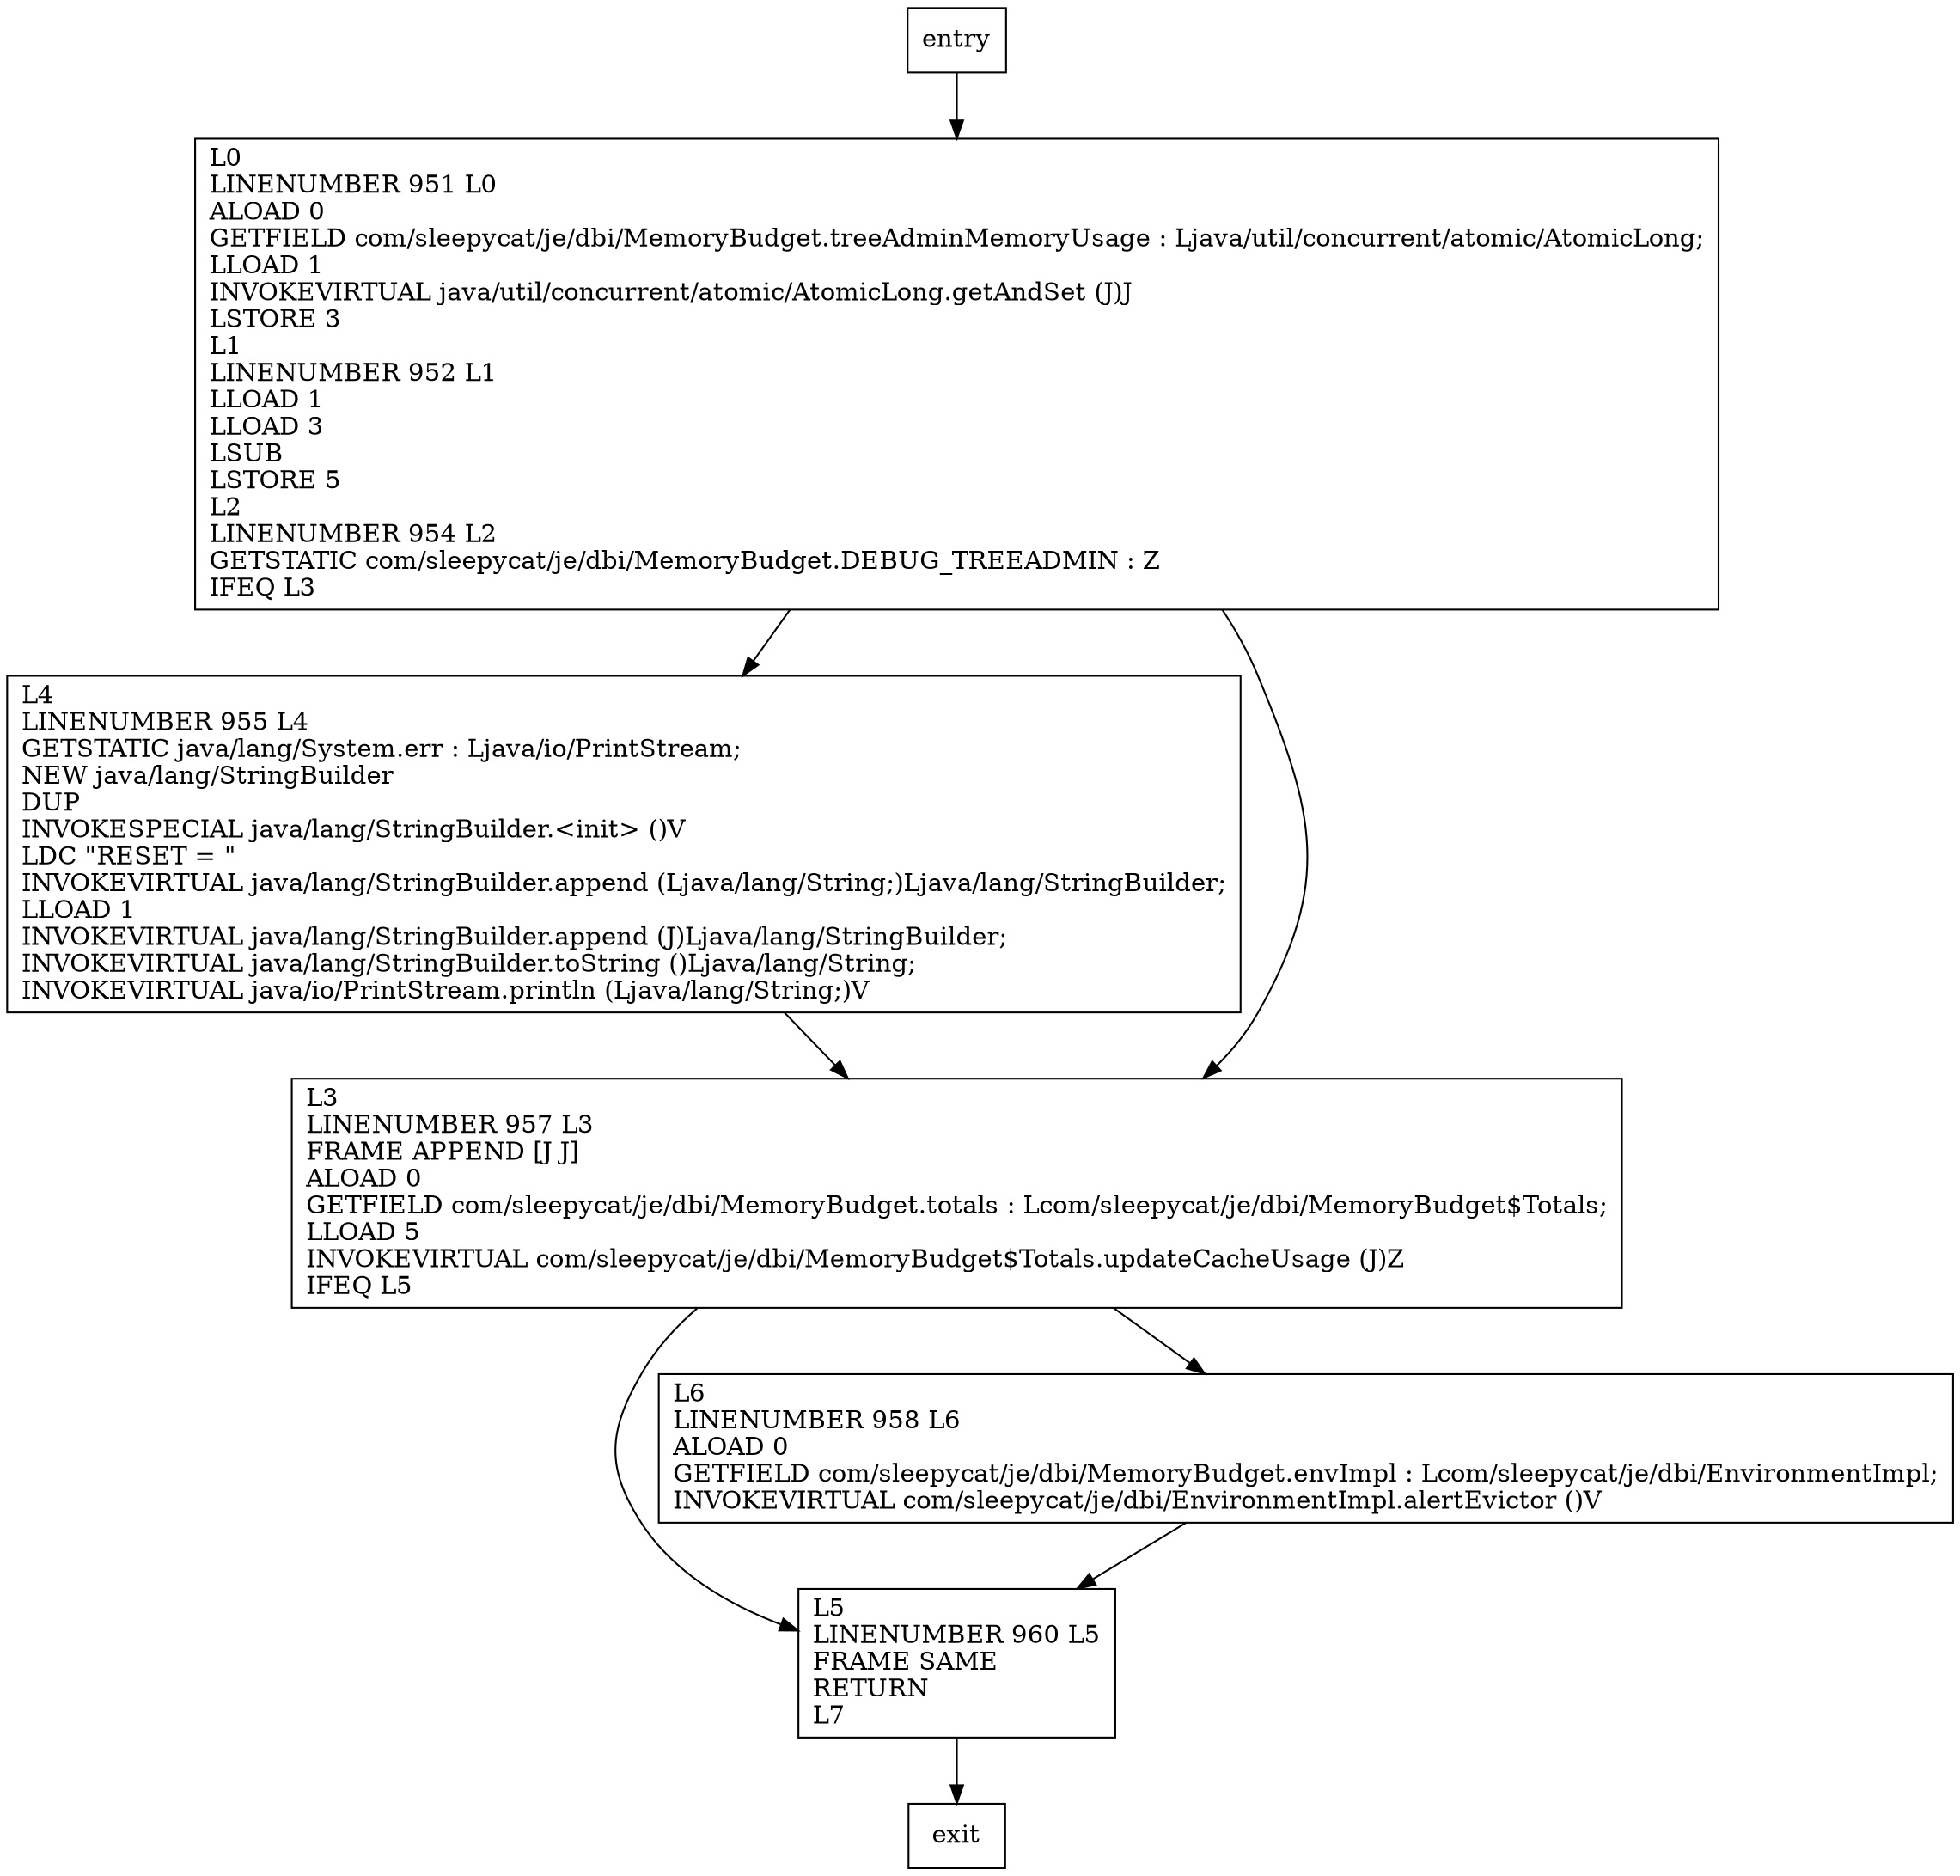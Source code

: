 digraph refreshTreeAdminMemoryUsage {
node [shape=record];
750797656 [label="L5\lLINENUMBER 960 L5\lFRAME SAME\lRETURN\lL7\l"];
1756726852 [label="L6\lLINENUMBER 958 L6\lALOAD 0\lGETFIELD com/sleepycat/je/dbi/MemoryBudget.envImpl : Lcom/sleepycat/je/dbi/EnvironmentImpl;\lINVOKEVIRTUAL com/sleepycat/je/dbi/EnvironmentImpl.alertEvictor ()V\l"];
1733903473 [label="L4\lLINENUMBER 955 L4\lGETSTATIC java/lang/System.err : Ljava/io/PrintStream;\lNEW java/lang/StringBuilder\lDUP\lINVOKESPECIAL java/lang/StringBuilder.\<init\> ()V\lLDC \"RESET = \"\lINVOKEVIRTUAL java/lang/StringBuilder.append (Ljava/lang/String;)Ljava/lang/StringBuilder;\lLLOAD 1\lINVOKEVIRTUAL java/lang/StringBuilder.append (J)Ljava/lang/StringBuilder;\lINVOKEVIRTUAL java/lang/StringBuilder.toString ()Ljava/lang/String;\lINVOKEVIRTUAL java/io/PrintStream.println (Ljava/lang/String;)V\l"];
847174133 [label="L0\lLINENUMBER 951 L0\lALOAD 0\lGETFIELD com/sleepycat/je/dbi/MemoryBudget.treeAdminMemoryUsage : Ljava/util/concurrent/atomic/AtomicLong;\lLLOAD 1\lINVOKEVIRTUAL java/util/concurrent/atomic/AtomicLong.getAndSet (J)J\lLSTORE 3\lL1\lLINENUMBER 952 L1\lLLOAD 1\lLLOAD 3\lLSUB\lLSTORE 5\lL2\lLINENUMBER 954 L2\lGETSTATIC com/sleepycat/je/dbi/MemoryBudget.DEBUG_TREEADMIN : Z\lIFEQ L3\l"];
1969969319 [label="L3\lLINENUMBER 957 L3\lFRAME APPEND [J J]\lALOAD 0\lGETFIELD com/sleepycat/je/dbi/MemoryBudget.totals : Lcom/sleepycat/je/dbi/MemoryBudget$Totals;\lLLOAD 5\lINVOKEVIRTUAL com/sleepycat/je/dbi/MemoryBudget$Totals.updateCacheUsage (J)Z\lIFEQ L5\l"];
entry;
exit;
750797656 -> exit;
entry -> 847174133;
1756726852 -> 750797656;
1733903473 -> 1969969319;
847174133 -> 1733903473;
847174133 -> 1969969319;
1969969319 -> 750797656;
1969969319 -> 1756726852;
}

